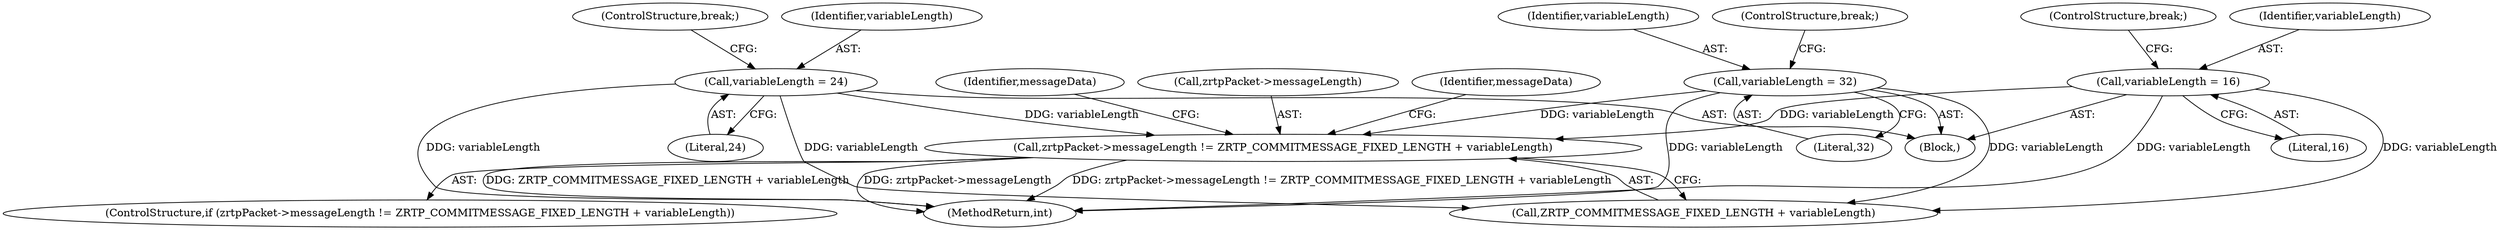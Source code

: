 digraph "0_bzrtp_bbb1e6e2f467ee4bd7b9a8c800e4f07343d7d99b@pointer" {
"1000796" [label="(Call,zrtpPacket->messageLength != ZRTP_COMMITMESSAGE_FIXED_LENGTH + variableLength)"];
"1000781" [label="(Call,variableLength = 24)"];
"1000776" [label="(Call,variableLength = 32)"];
"1000786" [label="(Call,variableLength = 16)"];
"1000777" [label="(Identifier,variableLength)"];
"1000788" [label="(Literal,16)"];
"1000784" [label="(ControlStructure,break;)"];
"1000789" [label="(ControlStructure,break;)"];
"1000787" [label="(Identifier,variableLength)"];
"1000796" [label="(Call,zrtpPacket->messageLength != ZRTP_COMMITMESSAGE_FIXED_LENGTH + variableLength)"];
"1000800" [label="(Call,ZRTP_COMMITMESSAGE_FIXED_LENGTH + variableLength)"];
"1000778" [label="(Literal,32)"];
"1000805" [label="(Identifier,messageData)"];
"1000781" [label="(Call,variableLength = 24)"];
"1000797" [label="(Call,zrtpPacket->messageLength)"];
"1001966" [label="(MethodReturn,int)"];
"1000782" [label="(Identifier,variableLength)"];
"1000776" [label="(Call,variableLength = 32)"];
"1000795" [label="(ControlStructure,if (zrtpPacket->messageLength != ZRTP_COMMITMESSAGE_FIXED_LENGTH + variableLength))"];
"1000810" [label="(Identifier,messageData)"];
"1000786" [label="(Call,variableLength = 16)"];
"1000770" [label="(Block,)"];
"1000779" [label="(ControlStructure,break;)"];
"1000783" [label="(Literal,24)"];
"1000796" -> "1000795"  [label="AST: "];
"1000796" -> "1000800"  [label="CFG: "];
"1000797" -> "1000796"  [label="AST: "];
"1000800" -> "1000796"  [label="AST: "];
"1000805" -> "1000796"  [label="CFG: "];
"1000810" -> "1000796"  [label="CFG: "];
"1000796" -> "1001966"  [label="DDG: zrtpPacket->messageLength != ZRTP_COMMITMESSAGE_FIXED_LENGTH + variableLength"];
"1000796" -> "1001966"  [label="DDG: ZRTP_COMMITMESSAGE_FIXED_LENGTH + variableLength"];
"1000796" -> "1001966"  [label="DDG: zrtpPacket->messageLength"];
"1000781" -> "1000796"  [label="DDG: variableLength"];
"1000776" -> "1000796"  [label="DDG: variableLength"];
"1000786" -> "1000796"  [label="DDG: variableLength"];
"1000781" -> "1000770"  [label="AST: "];
"1000781" -> "1000783"  [label="CFG: "];
"1000782" -> "1000781"  [label="AST: "];
"1000783" -> "1000781"  [label="AST: "];
"1000784" -> "1000781"  [label="CFG: "];
"1000781" -> "1001966"  [label="DDG: variableLength"];
"1000781" -> "1000800"  [label="DDG: variableLength"];
"1000776" -> "1000770"  [label="AST: "];
"1000776" -> "1000778"  [label="CFG: "];
"1000777" -> "1000776"  [label="AST: "];
"1000778" -> "1000776"  [label="AST: "];
"1000779" -> "1000776"  [label="CFG: "];
"1000776" -> "1001966"  [label="DDG: variableLength"];
"1000776" -> "1000800"  [label="DDG: variableLength"];
"1000786" -> "1000770"  [label="AST: "];
"1000786" -> "1000788"  [label="CFG: "];
"1000787" -> "1000786"  [label="AST: "];
"1000788" -> "1000786"  [label="AST: "];
"1000789" -> "1000786"  [label="CFG: "];
"1000786" -> "1001966"  [label="DDG: variableLength"];
"1000786" -> "1000800"  [label="DDG: variableLength"];
}
